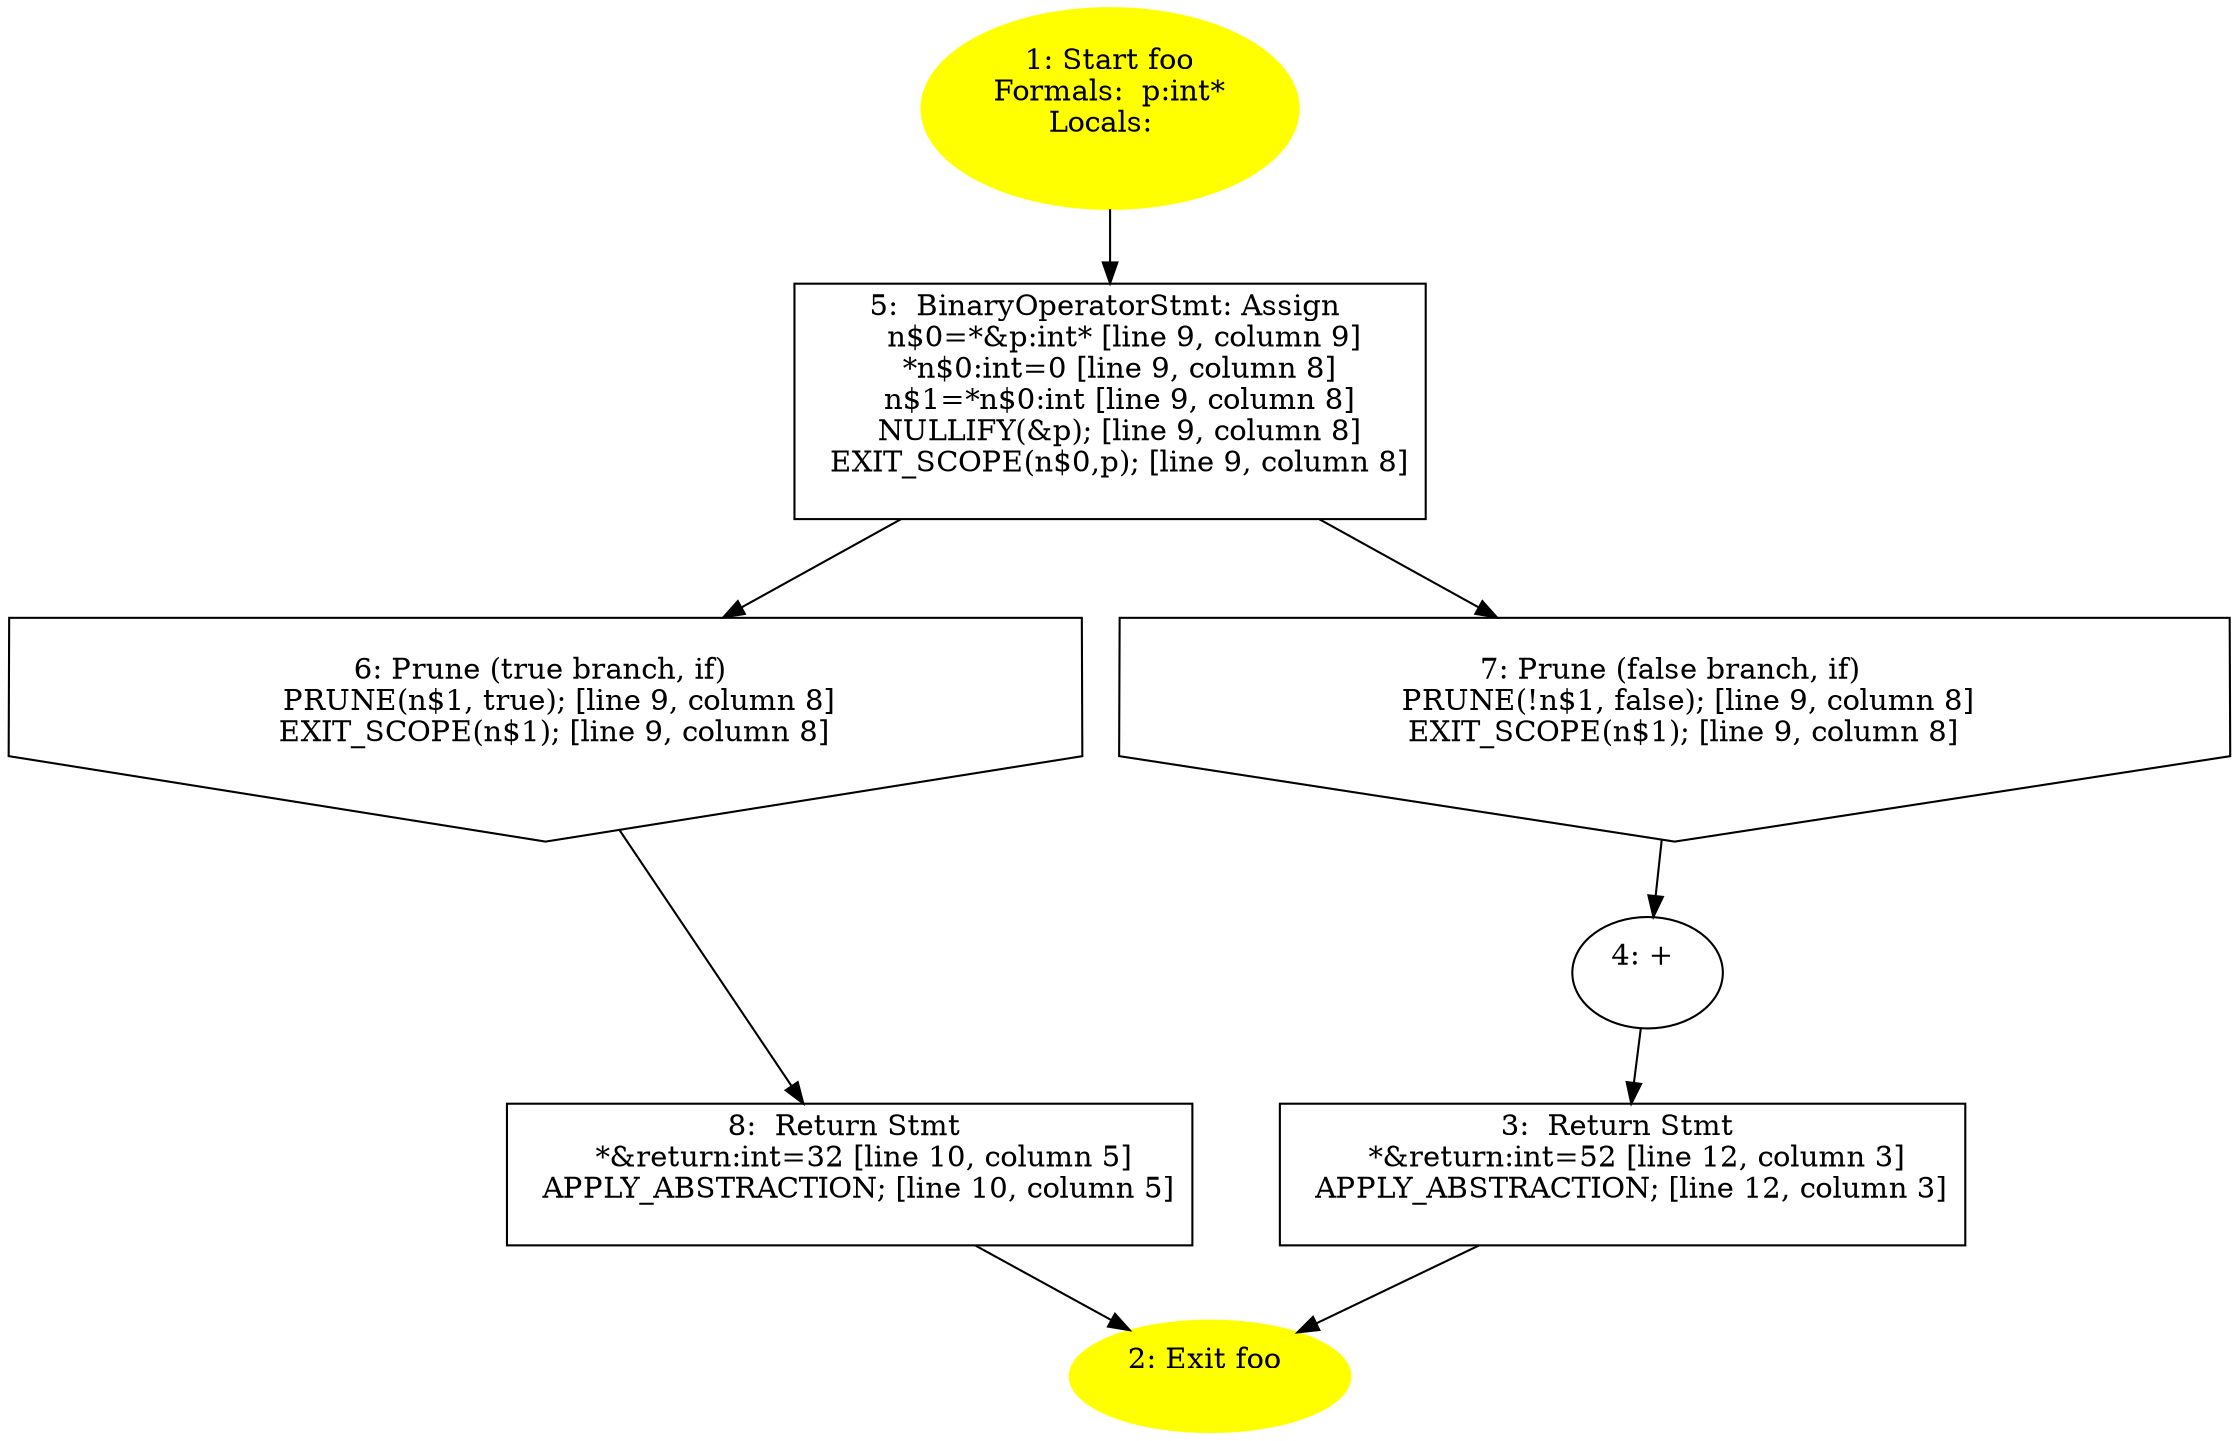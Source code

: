/* @generated */
digraph cfg {
"foo.acbd18db4cc2f85cedef654fccc4a4d8_1" [label="1: Start foo\nFormals:  p:int*\nLocals:  \n  " color=yellow style=filled]
	

	 "foo.acbd18db4cc2f85cedef654fccc4a4d8_1" -> "foo.acbd18db4cc2f85cedef654fccc4a4d8_5" ;
"foo.acbd18db4cc2f85cedef654fccc4a4d8_2" [label="2: Exit foo \n  " color=yellow style=filled]
	

"foo.acbd18db4cc2f85cedef654fccc4a4d8_3" [label="3:  Return Stmt \n   *&return:int=52 [line 12, column 3]\n  APPLY_ABSTRACTION; [line 12, column 3]\n " shape="box"]
	

	 "foo.acbd18db4cc2f85cedef654fccc4a4d8_3" -> "foo.acbd18db4cc2f85cedef654fccc4a4d8_2" ;
"foo.acbd18db4cc2f85cedef654fccc4a4d8_4" [label="4: + \n  " ]
	

	 "foo.acbd18db4cc2f85cedef654fccc4a4d8_4" -> "foo.acbd18db4cc2f85cedef654fccc4a4d8_3" ;
"foo.acbd18db4cc2f85cedef654fccc4a4d8_5" [label="5:  BinaryOperatorStmt: Assign \n   n$0=*&p:int* [line 9, column 9]\n  *n$0:int=0 [line 9, column 8]\n  n$1=*n$0:int [line 9, column 8]\n  NULLIFY(&p); [line 9, column 8]\n  EXIT_SCOPE(n$0,p); [line 9, column 8]\n " shape="box"]
	

	 "foo.acbd18db4cc2f85cedef654fccc4a4d8_5" -> "foo.acbd18db4cc2f85cedef654fccc4a4d8_6" ;
	 "foo.acbd18db4cc2f85cedef654fccc4a4d8_5" -> "foo.acbd18db4cc2f85cedef654fccc4a4d8_7" ;
"foo.acbd18db4cc2f85cedef654fccc4a4d8_6" [label="6: Prune (true branch, if) \n   PRUNE(n$1, true); [line 9, column 8]\n  EXIT_SCOPE(n$1); [line 9, column 8]\n " shape="invhouse"]
	

	 "foo.acbd18db4cc2f85cedef654fccc4a4d8_6" -> "foo.acbd18db4cc2f85cedef654fccc4a4d8_8" ;
"foo.acbd18db4cc2f85cedef654fccc4a4d8_7" [label="7: Prune (false branch, if) \n   PRUNE(!n$1, false); [line 9, column 8]\n  EXIT_SCOPE(n$1); [line 9, column 8]\n " shape="invhouse"]
	

	 "foo.acbd18db4cc2f85cedef654fccc4a4d8_7" -> "foo.acbd18db4cc2f85cedef654fccc4a4d8_4" ;
"foo.acbd18db4cc2f85cedef654fccc4a4d8_8" [label="8:  Return Stmt \n   *&return:int=32 [line 10, column 5]\n  APPLY_ABSTRACTION; [line 10, column 5]\n " shape="box"]
	

	 "foo.acbd18db4cc2f85cedef654fccc4a4d8_8" -> "foo.acbd18db4cc2f85cedef654fccc4a4d8_2" ;
}
